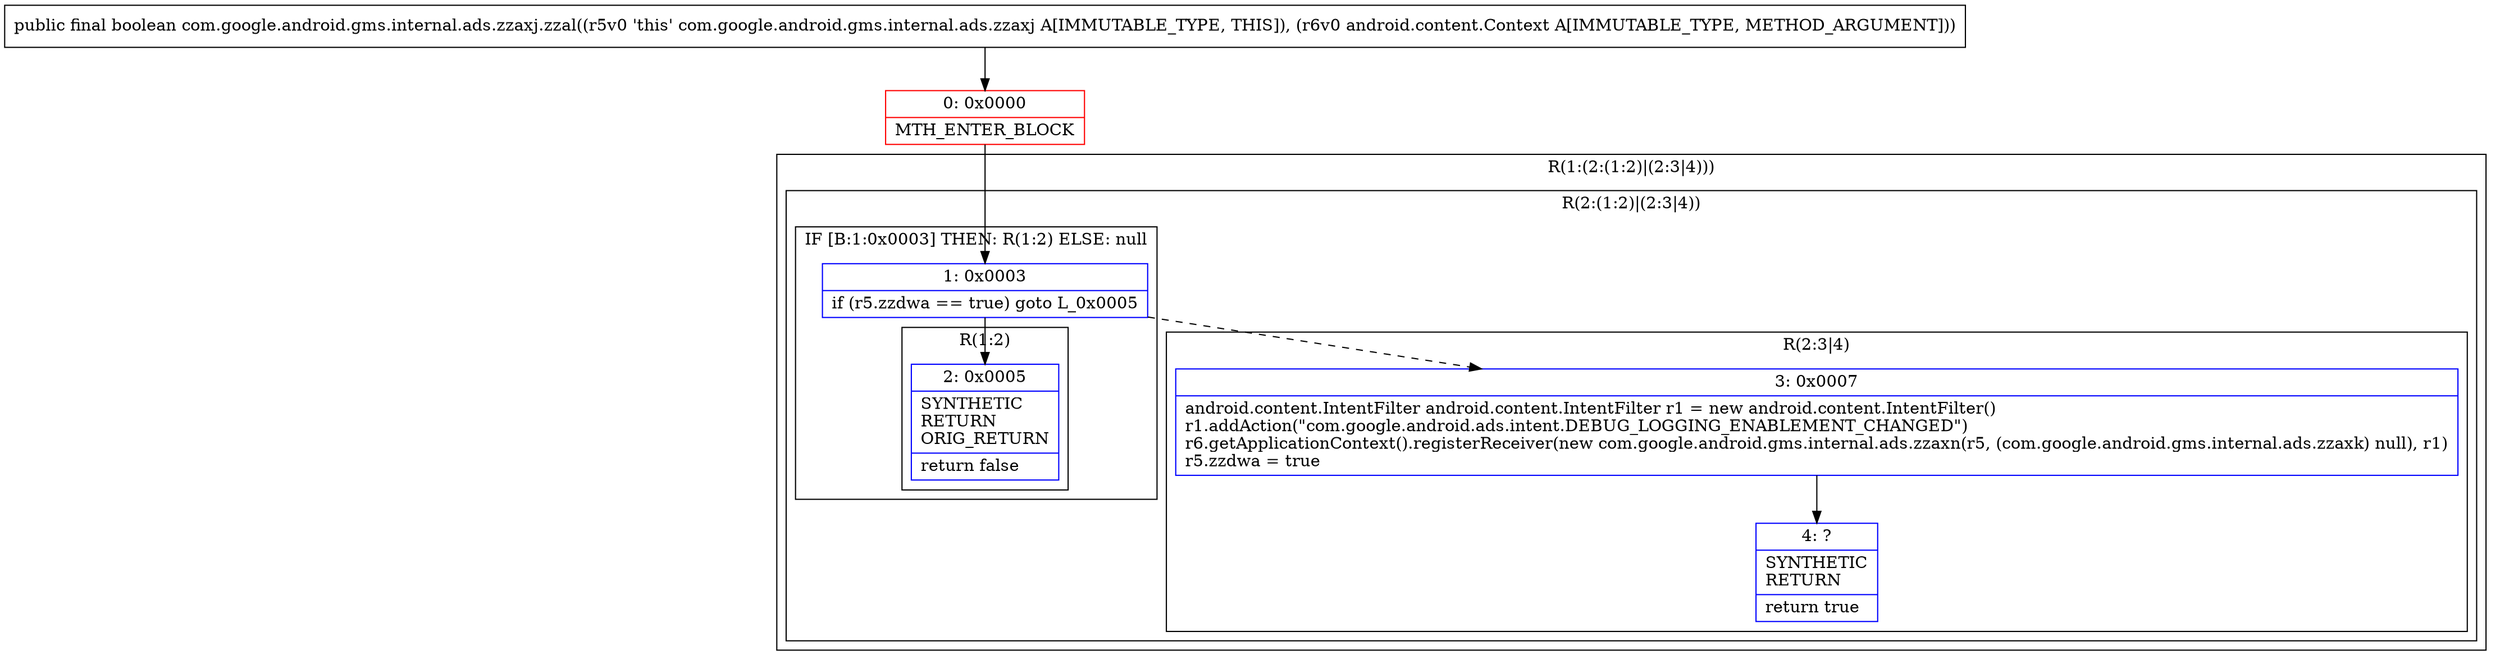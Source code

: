 digraph "CFG forcom.google.android.gms.internal.ads.zzaxj.zzal(Landroid\/content\/Context;)Z" {
subgraph cluster_Region_1858937589 {
label = "R(1:(2:(1:2)|(2:3|4)))";
node [shape=record,color=blue];
subgraph cluster_Region_1578851842 {
label = "R(2:(1:2)|(2:3|4))";
node [shape=record,color=blue];
subgraph cluster_IfRegion_1258311849 {
label = "IF [B:1:0x0003] THEN: R(1:2) ELSE: null";
node [shape=record,color=blue];
Node_1 [shape=record,label="{1\:\ 0x0003|if (r5.zzdwa == true) goto L_0x0005\l}"];
subgraph cluster_Region_996399872 {
label = "R(1:2)";
node [shape=record,color=blue];
Node_2 [shape=record,label="{2\:\ 0x0005|SYNTHETIC\lRETURN\lORIG_RETURN\l|return false\l}"];
}
}
subgraph cluster_Region_1636934498 {
label = "R(2:3|4)";
node [shape=record,color=blue];
Node_3 [shape=record,label="{3\:\ 0x0007|android.content.IntentFilter android.content.IntentFilter r1 = new android.content.IntentFilter()\lr1.addAction(\"com.google.android.ads.intent.DEBUG_LOGGING_ENABLEMENT_CHANGED\")\lr6.getApplicationContext().registerReceiver(new com.google.android.gms.internal.ads.zzaxn(r5, (com.google.android.gms.internal.ads.zzaxk) null), r1)\lr5.zzdwa = true\l}"];
Node_4 [shape=record,label="{4\:\ ?|SYNTHETIC\lRETURN\l|return true\l}"];
}
}
}
Node_0 [shape=record,color=red,label="{0\:\ 0x0000|MTH_ENTER_BLOCK\l}"];
MethodNode[shape=record,label="{public final boolean com.google.android.gms.internal.ads.zzaxj.zzal((r5v0 'this' com.google.android.gms.internal.ads.zzaxj A[IMMUTABLE_TYPE, THIS]), (r6v0 android.content.Context A[IMMUTABLE_TYPE, METHOD_ARGUMENT])) }"];
MethodNode -> Node_0;
Node_1 -> Node_2;
Node_1 -> Node_3[style=dashed];
Node_3 -> Node_4;
Node_0 -> Node_1;
}


